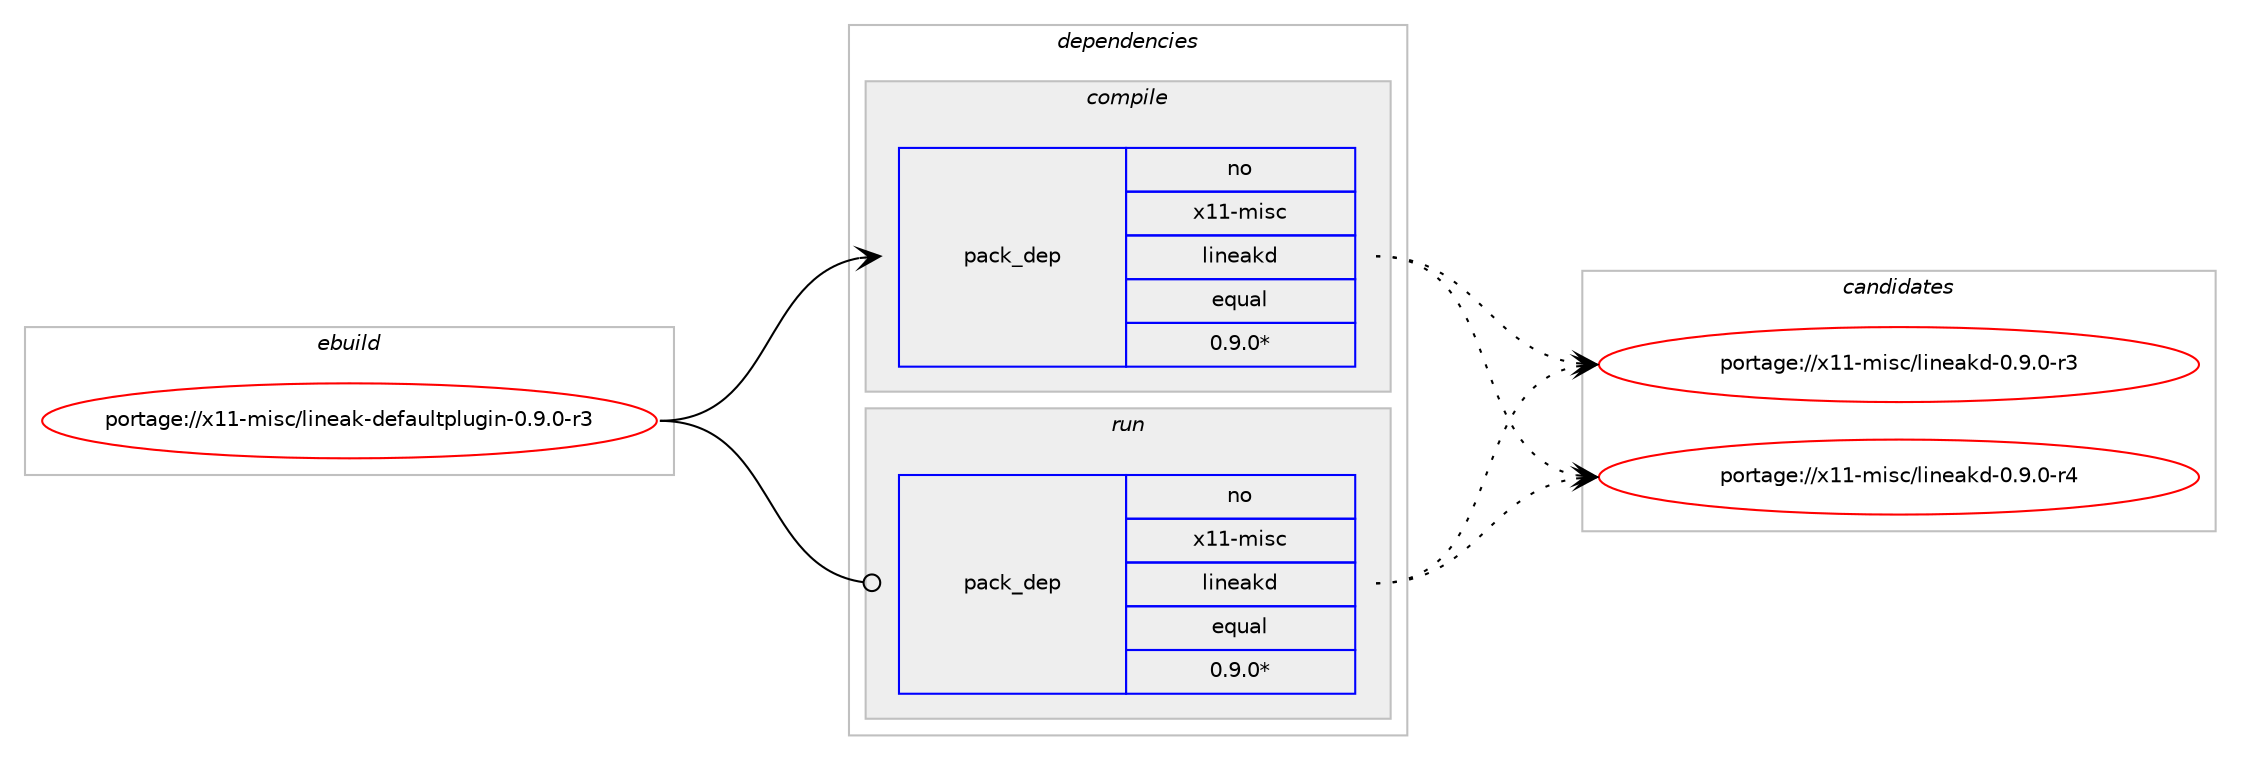 digraph prolog {

# *************
# Graph options
# *************

newrank=true;
concentrate=true;
compound=true;
graph [rankdir=LR,fontname=Helvetica,fontsize=10,ranksep=1.5];#, ranksep=2.5, nodesep=0.2];
edge  [arrowhead=vee];
node  [fontname=Helvetica,fontsize=10];

# **********
# The ebuild
# **********

subgraph cluster_leftcol {
color=gray;
rank=same;
label=<<i>ebuild</i>>;
id [label="portage://x11-misc/lineak-defaultplugin-0.9.0-r3", color=red, width=4, href="../x11-misc/lineak-defaultplugin-0.9.0-r3.svg"];
}

# ****************
# The dependencies
# ****************

subgraph cluster_midcol {
color=gray;
label=<<i>dependencies</i>>;
subgraph cluster_compile {
fillcolor="#eeeeee";
style=filled;
label=<<i>compile</i>>;
# *** BEGIN UNKNOWN DEPENDENCY TYPE (TODO) ***
# id -> package_dependency(portage://x11-misc/lineak-defaultplugin-0.9.0-r3,install,no,x11-base,xorg-proto,none,[,,],[],[])
# *** END UNKNOWN DEPENDENCY TYPE (TODO) ***

subgraph pack1415 {
dependency4256 [label=<<TABLE BORDER="0" CELLBORDER="1" CELLSPACING="0" CELLPADDING="4" WIDTH="220"><TR><TD ROWSPAN="6" CELLPADDING="30">pack_dep</TD></TR><TR><TD WIDTH="110">no</TD></TR><TR><TD>x11-misc</TD></TR><TR><TD>lineakd</TD></TR><TR><TD>equal</TD></TR><TR><TD>0.9.0*</TD></TR></TABLE>>, shape=none, color=blue];
}
id:e -> dependency4256:w [weight=20,style="solid",arrowhead="vee"];
}
subgraph cluster_compileandrun {
fillcolor="#eeeeee";
style=filled;
label=<<i>compile and run</i>>;
}
subgraph cluster_run {
fillcolor="#eeeeee";
style=filled;
label=<<i>run</i>>;
subgraph pack1416 {
dependency4257 [label=<<TABLE BORDER="0" CELLBORDER="1" CELLSPACING="0" CELLPADDING="4" WIDTH="220"><TR><TD ROWSPAN="6" CELLPADDING="30">pack_dep</TD></TR><TR><TD WIDTH="110">no</TD></TR><TR><TD>x11-misc</TD></TR><TR><TD>lineakd</TD></TR><TR><TD>equal</TD></TR><TR><TD>0.9.0*</TD></TR></TABLE>>, shape=none, color=blue];
}
id:e -> dependency4257:w [weight=20,style="solid",arrowhead="odot"];
}
}

# **************
# The candidates
# **************

subgraph cluster_choices {
rank=same;
color=gray;
label=<<i>candidates</i>>;

subgraph choice1415 {
color=black;
nodesep=1;
choice1204949451091051159947108105110101971071004548465746484511451 [label="portage://x11-misc/lineakd-0.9.0-r3", color=red, width=4,href="../x11-misc/lineakd-0.9.0-r3.svg"];
choice1204949451091051159947108105110101971071004548465746484511452 [label="portage://x11-misc/lineakd-0.9.0-r4", color=red, width=4,href="../x11-misc/lineakd-0.9.0-r4.svg"];
dependency4256:e -> choice1204949451091051159947108105110101971071004548465746484511451:w [style=dotted,weight="100"];
dependency4256:e -> choice1204949451091051159947108105110101971071004548465746484511452:w [style=dotted,weight="100"];
}
subgraph choice1416 {
color=black;
nodesep=1;
choice1204949451091051159947108105110101971071004548465746484511451 [label="portage://x11-misc/lineakd-0.9.0-r3", color=red, width=4,href="../x11-misc/lineakd-0.9.0-r3.svg"];
choice1204949451091051159947108105110101971071004548465746484511452 [label="portage://x11-misc/lineakd-0.9.0-r4", color=red, width=4,href="../x11-misc/lineakd-0.9.0-r4.svg"];
dependency4257:e -> choice1204949451091051159947108105110101971071004548465746484511451:w [style=dotted,weight="100"];
dependency4257:e -> choice1204949451091051159947108105110101971071004548465746484511452:w [style=dotted,weight="100"];
}
}

}
